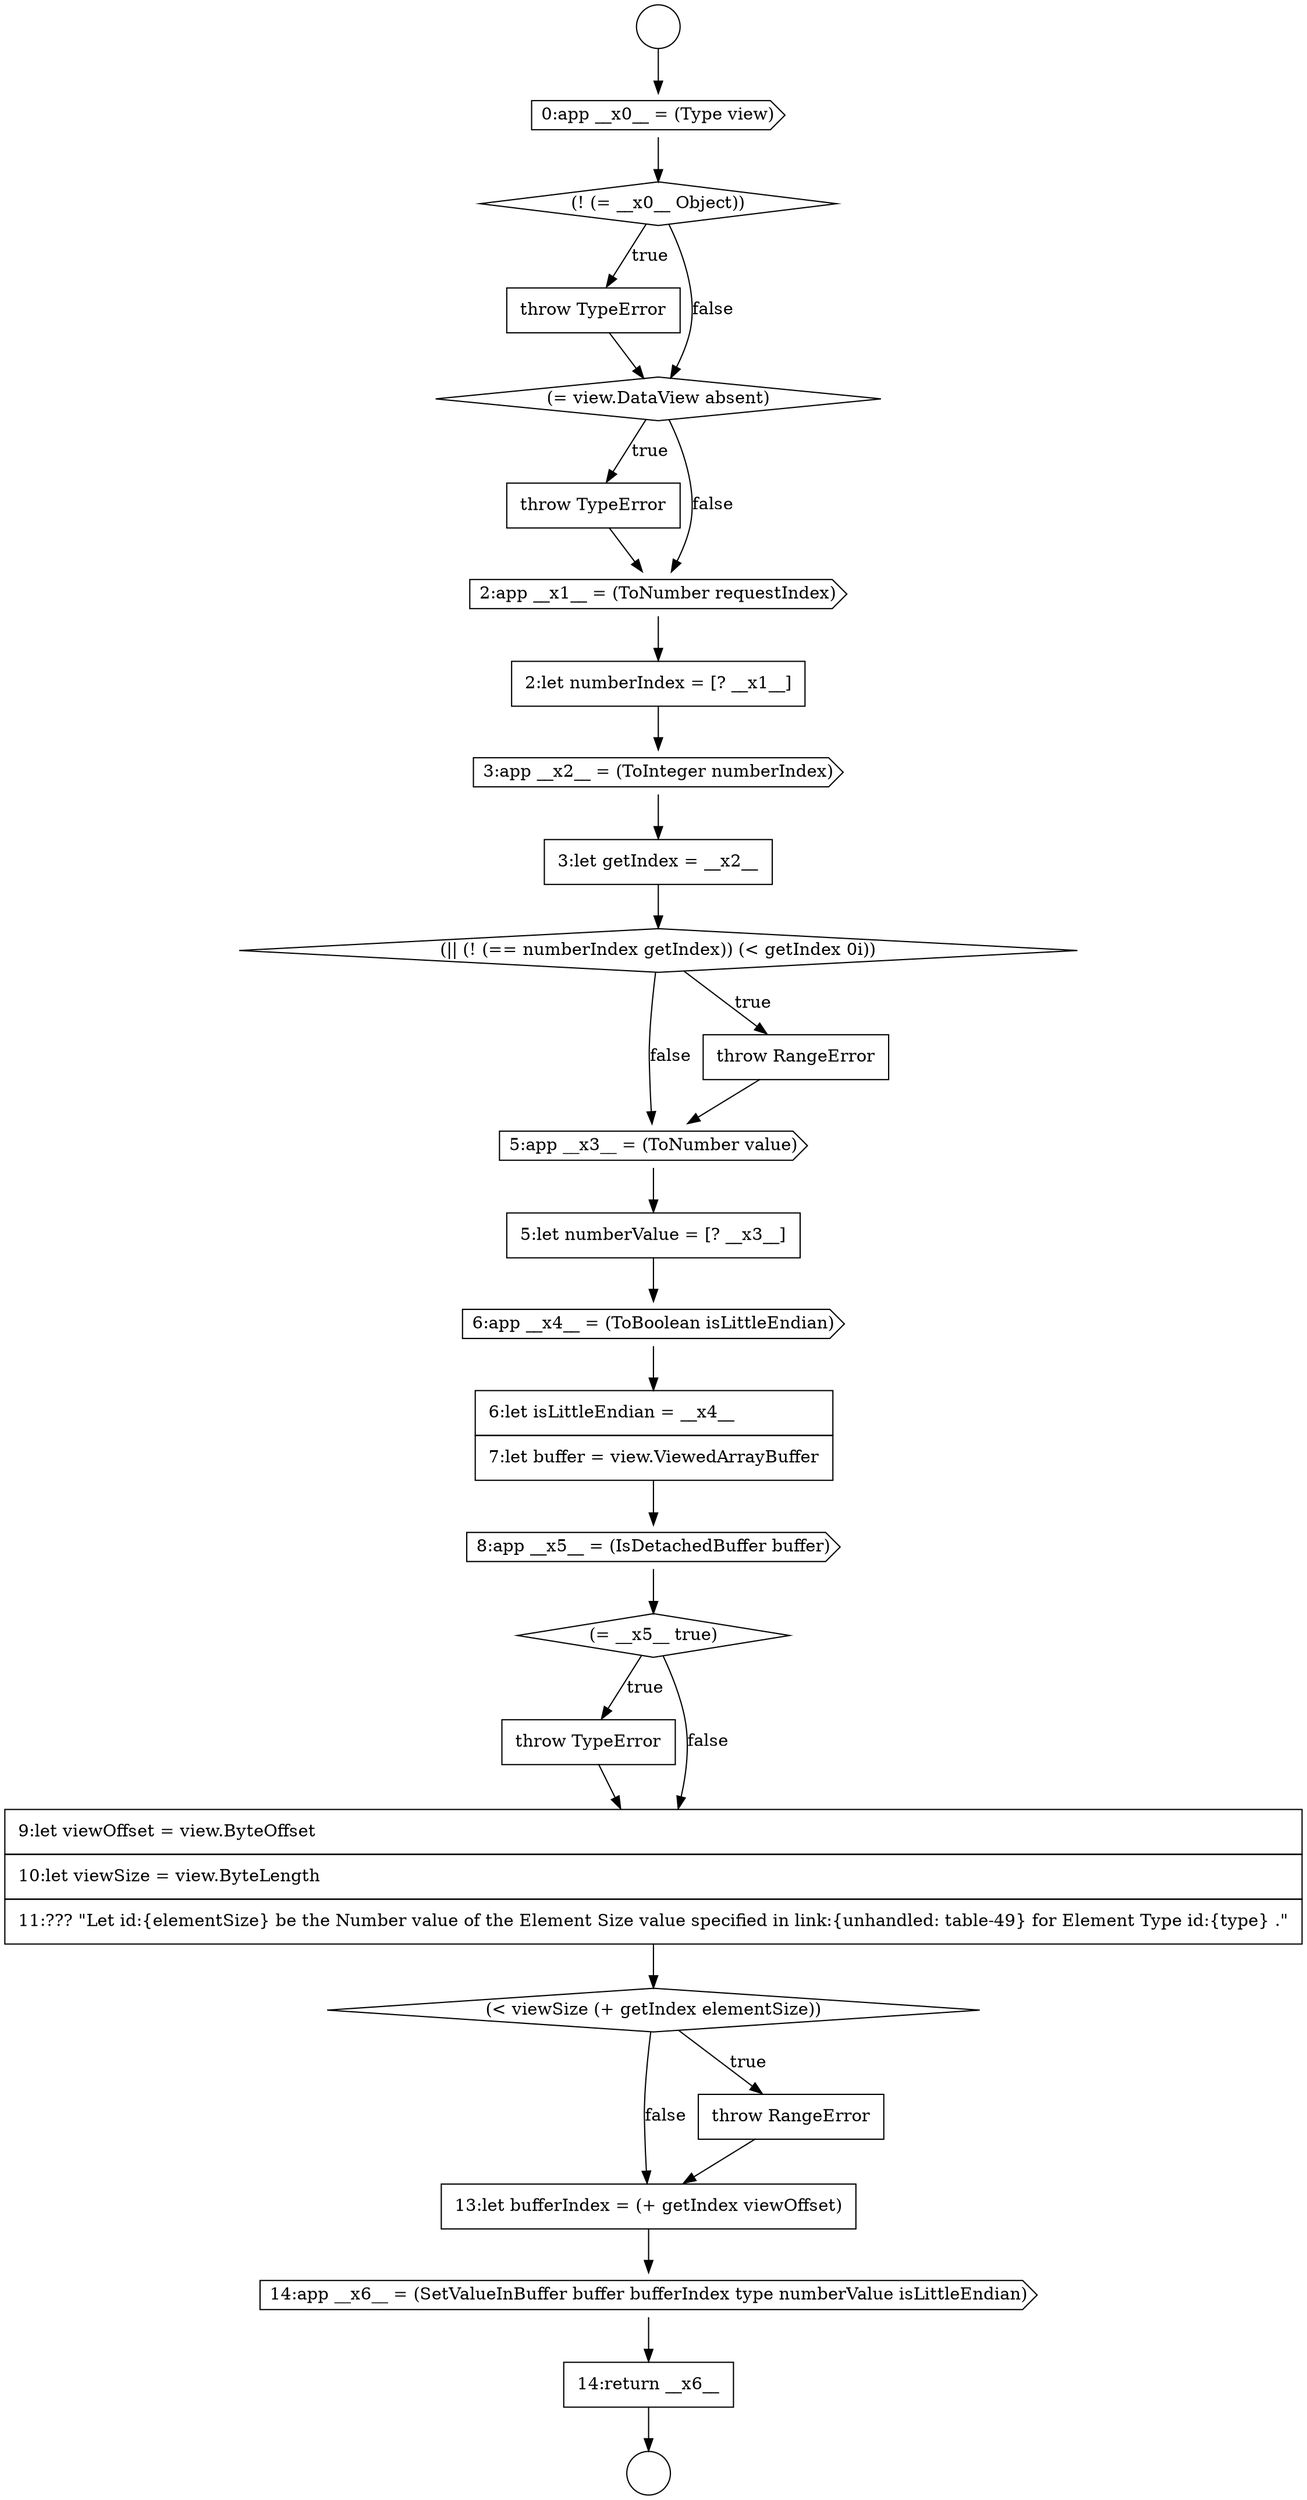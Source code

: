 digraph {
  node15098 [shape=none, margin=0, label=<<font color="black">
    <table border="0" cellborder="1" cellspacing="0" cellpadding="10">
      <tr><td align="left">13:let bufferIndex = (+ getIndex viewOffset)</td></tr>
    </table>
  </font>> color="black" fillcolor="white" style=filled]
  node15083 [shape=none, margin=0, label=<<font color="black">
    <table border="0" cellborder="1" cellspacing="0" cellpadding="10">
      <tr><td align="left">2:let numberIndex = [? __x1__]</td></tr>
    </table>
  </font>> color="black" fillcolor="white" style=filled]
  node15077 [shape=cds, label=<<font color="black">0:app __x0__ = (Type view)</font>> color="black" fillcolor="white" style=filled]
  node15093 [shape=diamond, label=<<font color="black">(= __x5__ true)</font>> color="black" fillcolor="white" style=filled]
  node15078 [shape=diamond, label=<<font color="black">(! (= __x0__ Object))</font>> color="black" fillcolor="white" style=filled]
  node15089 [shape=none, margin=0, label=<<font color="black">
    <table border="0" cellborder="1" cellspacing="0" cellpadding="10">
      <tr><td align="left">5:let numberValue = [? __x3__]</td></tr>
    </table>
  </font>> color="black" fillcolor="white" style=filled]
  node15086 [shape=diamond, label=<<font color="black">(|| (! (== numberIndex getIndex)) (&lt; getIndex 0i))</font>> color="black" fillcolor="white" style=filled]
  node15081 [shape=none, margin=0, label=<<font color="black">
    <table border="0" cellborder="1" cellspacing="0" cellpadding="10">
      <tr><td align="left">throw TypeError</td></tr>
    </table>
  </font>> color="black" fillcolor="white" style=filled]
  node15094 [shape=none, margin=0, label=<<font color="black">
    <table border="0" cellborder="1" cellspacing="0" cellpadding="10">
      <tr><td align="left">throw TypeError</td></tr>
    </table>
  </font>> color="black" fillcolor="white" style=filled]
  node15090 [shape=cds, label=<<font color="black">6:app __x4__ = (ToBoolean isLittleEndian)</font>> color="black" fillcolor="white" style=filled]
  node15084 [shape=cds, label=<<font color="black">3:app __x2__ = (ToInteger numberIndex)</font>> color="black" fillcolor="white" style=filled]
  node15099 [shape=cds, label=<<font color="black">14:app __x6__ = (SetValueInBuffer buffer bufferIndex type numberValue isLittleEndian)</font>> color="black" fillcolor="white" style=filled]
  node15088 [shape=cds, label=<<font color="black">5:app __x3__ = (ToNumber value)</font>> color="black" fillcolor="white" style=filled]
  node15076 [shape=circle label=" " color="black" fillcolor="white" style=filled]
  node15091 [shape=none, margin=0, label=<<font color="black">
    <table border="0" cellborder="1" cellspacing="0" cellpadding="10">
      <tr><td align="left">6:let isLittleEndian = __x4__</td></tr>
      <tr><td align="left">7:let buffer = view.ViewedArrayBuffer</td></tr>
    </table>
  </font>> color="black" fillcolor="white" style=filled]
  node15096 [shape=diamond, label=<<font color="black">(&lt; viewSize (+ getIndex elementSize))</font>> color="black" fillcolor="white" style=filled]
  node15092 [shape=cds, label=<<font color="black">8:app __x5__ = (IsDetachedBuffer buffer)</font>> color="black" fillcolor="white" style=filled]
  node15087 [shape=none, margin=0, label=<<font color="black">
    <table border="0" cellborder="1" cellspacing="0" cellpadding="10">
      <tr><td align="left">throw RangeError</td></tr>
    </table>
  </font>> color="black" fillcolor="white" style=filled]
  node15082 [shape=cds, label=<<font color="black">2:app __x1__ = (ToNumber requestIndex)</font>> color="black" fillcolor="white" style=filled]
  node15097 [shape=none, margin=0, label=<<font color="black">
    <table border="0" cellborder="1" cellspacing="0" cellpadding="10">
      <tr><td align="left">throw RangeError</td></tr>
    </table>
  </font>> color="black" fillcolor="white" style=filled]
  node15100 [shape=none, margin=0, label=<<font color="black">
    <table border="0" cellborder="1" cellspacing="0" cellpadding="10">
      <tr><td align="left">14:return __x6__</td></tr>
    </table>
  </font>> color="black" fillcolor="white" style=filled]
  node15079 [shape=none, margin=0, label=<<font color="black">
    <table border="0" cellborder="1" cellspacing="0" cellpadding="10">
      <tr><td align="left">throw TypeError</td></tr>
    </table>
  </font>> color="black" fillcolor="white" style=filled]
  node15080 [shape=diamond, label=<<font color="black">(= view.DataView absent)</font>> color="black" fillcolor="white" style=filled]
  node15075 [shape=circle label=" " color="black" fillcolor="white" style=filled]
  node15095 [shape=none, margin=0, label=<<font color="black">
    <table border="0" cellborder="1" cellspacing="0" cellpadding="10">
      <tr><td align="left">9:let viewOffset = view.ByteOffset</td></tr>
      <tr><td align="left">10:let viewSize = view.ByteLength</td></tr>
      <tr><td align="left">11:??? &quot;Let id:{elementSize} be the Number value of the Element Size value specified in link:{unhandled: table-49} for Element Type id:{type} .&quot;</td></tr>
    </table>
  </font>> color="black" fillcolor="white" style=filled]
  node15085 [shape=none, margin=0, label=<<font color="black">
    <table border="0" cellborder="1" cellspacing="0" cellpadding="10">
      <tr><td align="left">3:let getIndex = __x2__</td></tr>
    </table>
  </font>> color="black" fillcolor="white" style=filled]
  node15094 -> node15095 [ color="black"]
  node15097 -> node15098 [ color="black"]
  node15091 -> node15092 [ color="black"]
  node15093 -> node15094 [label=<<font color="black">true</font>> color="black"]
  node15093 -> node15095 [label=<<font color="black">false</font>> color="black"]
  node15077 -> node15078 [ color="black"]
  node15086 -> node15087 [label=<<font color="black">true</font>> color="black"]
  node15086 -> node15088 [label=<<font color="black">false</font>> color="black"]
  node15088 -> node15089 [ color="black"]
  node15100 -> node15076 [ color="black"]
  node15083 -> node15084 [ color="black"]
  node15092 -> node15093 [ color="black"]
  node15089 -> node15090 [ color="black"]
  node15087 -> node15088 [ color="black"]
  node15082 -> node15083 [ color="black"]
  node15084 -> node15085 [ color="black"]
  node15081 -> node15082 [ color="black"]
  node15075 -> node15077 [ color="black"]
  node15079 -> node15080 [ color="black"]
  node15090 -> node15091 [ color="black"]
  node15078 -> node15079 [label=<<font color="black">true</font>> color="black"]
  node15078 -> node15080 [label=<<font color="black">false</font>> color="black"]
  node15098 -> node15099 [ color="black"]
  node15080 -> node15081 [label=<<font color="black">true</font>> color="black"]
  node15080 -> node15082 [label=<<font color="black">false</font>> color="black"]
  node15085 -> node15086 [ color="black"]
  node15096 -> node15097 [label=<<font color="black">true</font>> color="black"]
  node15096 -> node15098 [label=<<font color="black">false</font>> color="black"]
  node15099 -> node15100 [ color="black"]
  node15095 -> node15096 [ color="black"]
}
